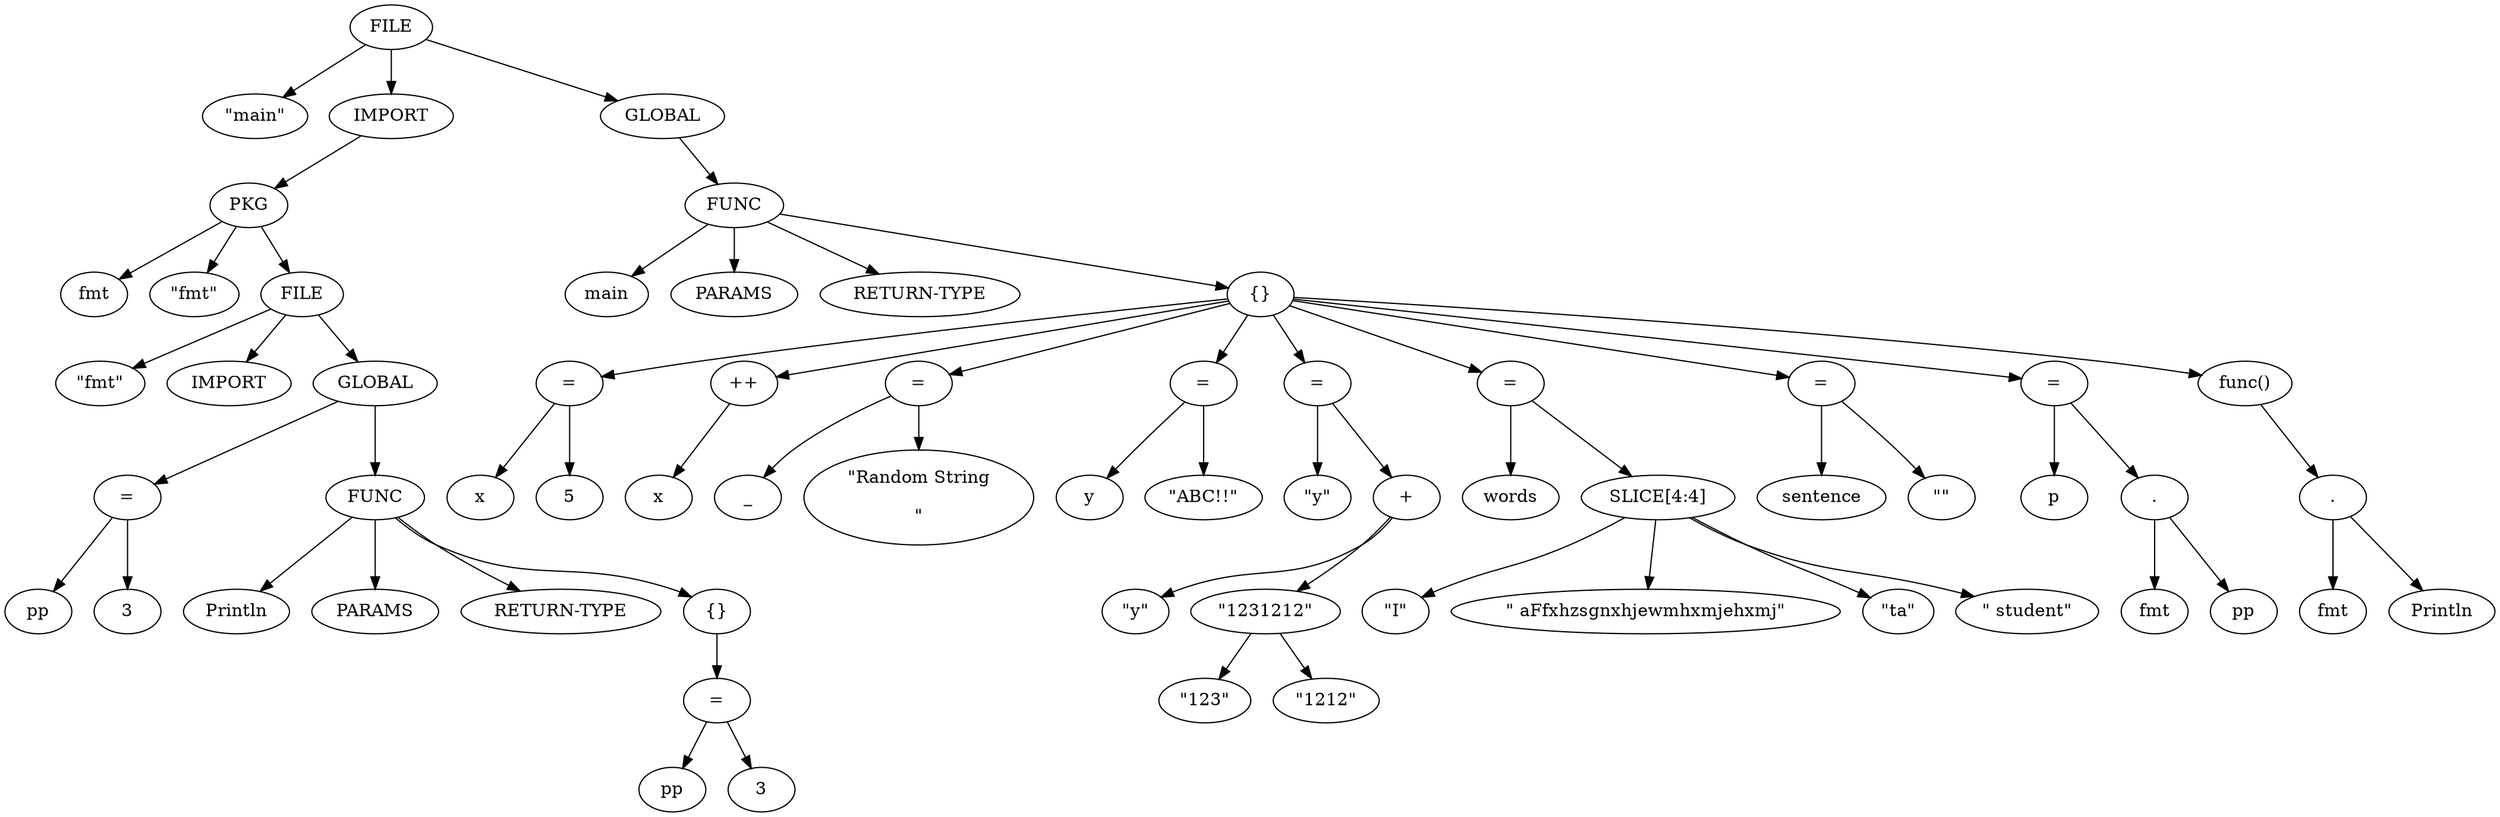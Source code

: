 digraph G {
	0 -> 1;
	0 -> 2;
	2 -> 3;
	3 -> 4;
	3 -> 5;
	3 -> 6;
	6 -> 7;
	6 -> 8;
	6 -> 9;
	9 -> 10;
	10 -> 11;
	10 -> 12;
	9 -> 13;
	13 -> 14;
	13 -> 15;
	13 -> 16;
	13 -> 17;
	17 -> 18;
	18 -> 19;
	18 -> 20;
	0 -> 21;
	21 -> 22;
	22 -> 23;
	22 -> 24;
	22 -> 25;
	22 -> 26;
	26 -> 27;
	27 -> 28;
	27 -> 29;
	26 -> 30;
	30 -> 31;
	26 -> 32;
	32 -> 33;
	32 -> 34;
	26 -> 35;
	35 -> 36;
	35 -> 37;
	26 -> 38;
	38 -> 39;
	38 -> 40;
	40 -> 41;
	40 -> 42;
	42 -> 43;
	42 -> 44;
	26 -> 45;
	45 -> 46;
	45 -> 47;
	47 -> 48;
	47 -> 49;
	47 -> 50;
	47 -> 51;
	26 -> 52;
	52 -> 53;
	52 -> 54;
	26 -> 55;
	55 -> 56;
	55 -> 57;
	57 -> 58;
	57 -> 59;
	26 -> 60;
	60 -> 61;
	61 -> 62;
	61 -> 63;
	0 [label=FILE];	1 [label="\"main\""];	2 [label="IMPORT"];	3 [label="PKG"];	4 [label="fmt"];	5 [label="\"fmt\""];	6 [label="FILE"];	7 [label="\"fmt\""];	8 [label="IMPORT"];	9 [label="GLOBAL"];	10 [label="="];	11 [label="pp"];	12 [label="3"];	13 [label="FUNC"];	14 [label="Println"];	15 [label="PARAMS"];	16 [label="RETURN-TYPE"];	17 [label="{}"];	18 [label="="];	19 [label="pp"];	20 [label="3"];	21 [label="GLOBAL"];	22 [label="FUNC"];	23 [label="main"];	24 [label="PARAMS"];	25 [label="RETURN-TYPE"];	26 [label="{}"];	27 [label="="];	28 [label="x"];	29 [label="5"];	30 [label="++"];	31 [label="x"];	32 [label="="];	33 [label="_"];	34 [label="\"Random String\n\n\""];	35 [label="="];	36 [label="y"];	37 [label="\"ABC!!\""];	38 [label="="];	39 [label="\"y\""];	40 [label="+"];	41 [label="\"y\""];	42 [label="\"123"+"1212\""];	43 [label="\"123\""];	44 [label="\"1212\""];	45 [label="="];	46 [label="words"];	47 [label="SLICE[4:4]"];	48 [label="\"I\""];	49 [label="\" aFfxhzsgnxhjewmhxmjehxmj\""];	50 [label="\"\ta\""];	51 [label="\" student\""];	52 [label="="];	53 [label="sentence"];	54 [label="\"\""];	55 [label="="];	56 [label="p"];	57 [label="."];	58 [label="fmt"];	59 [label="pp"];	60 [label="func()"];	61 [label="."];	62 [label="fmt"];	63 [label="Println"];
}